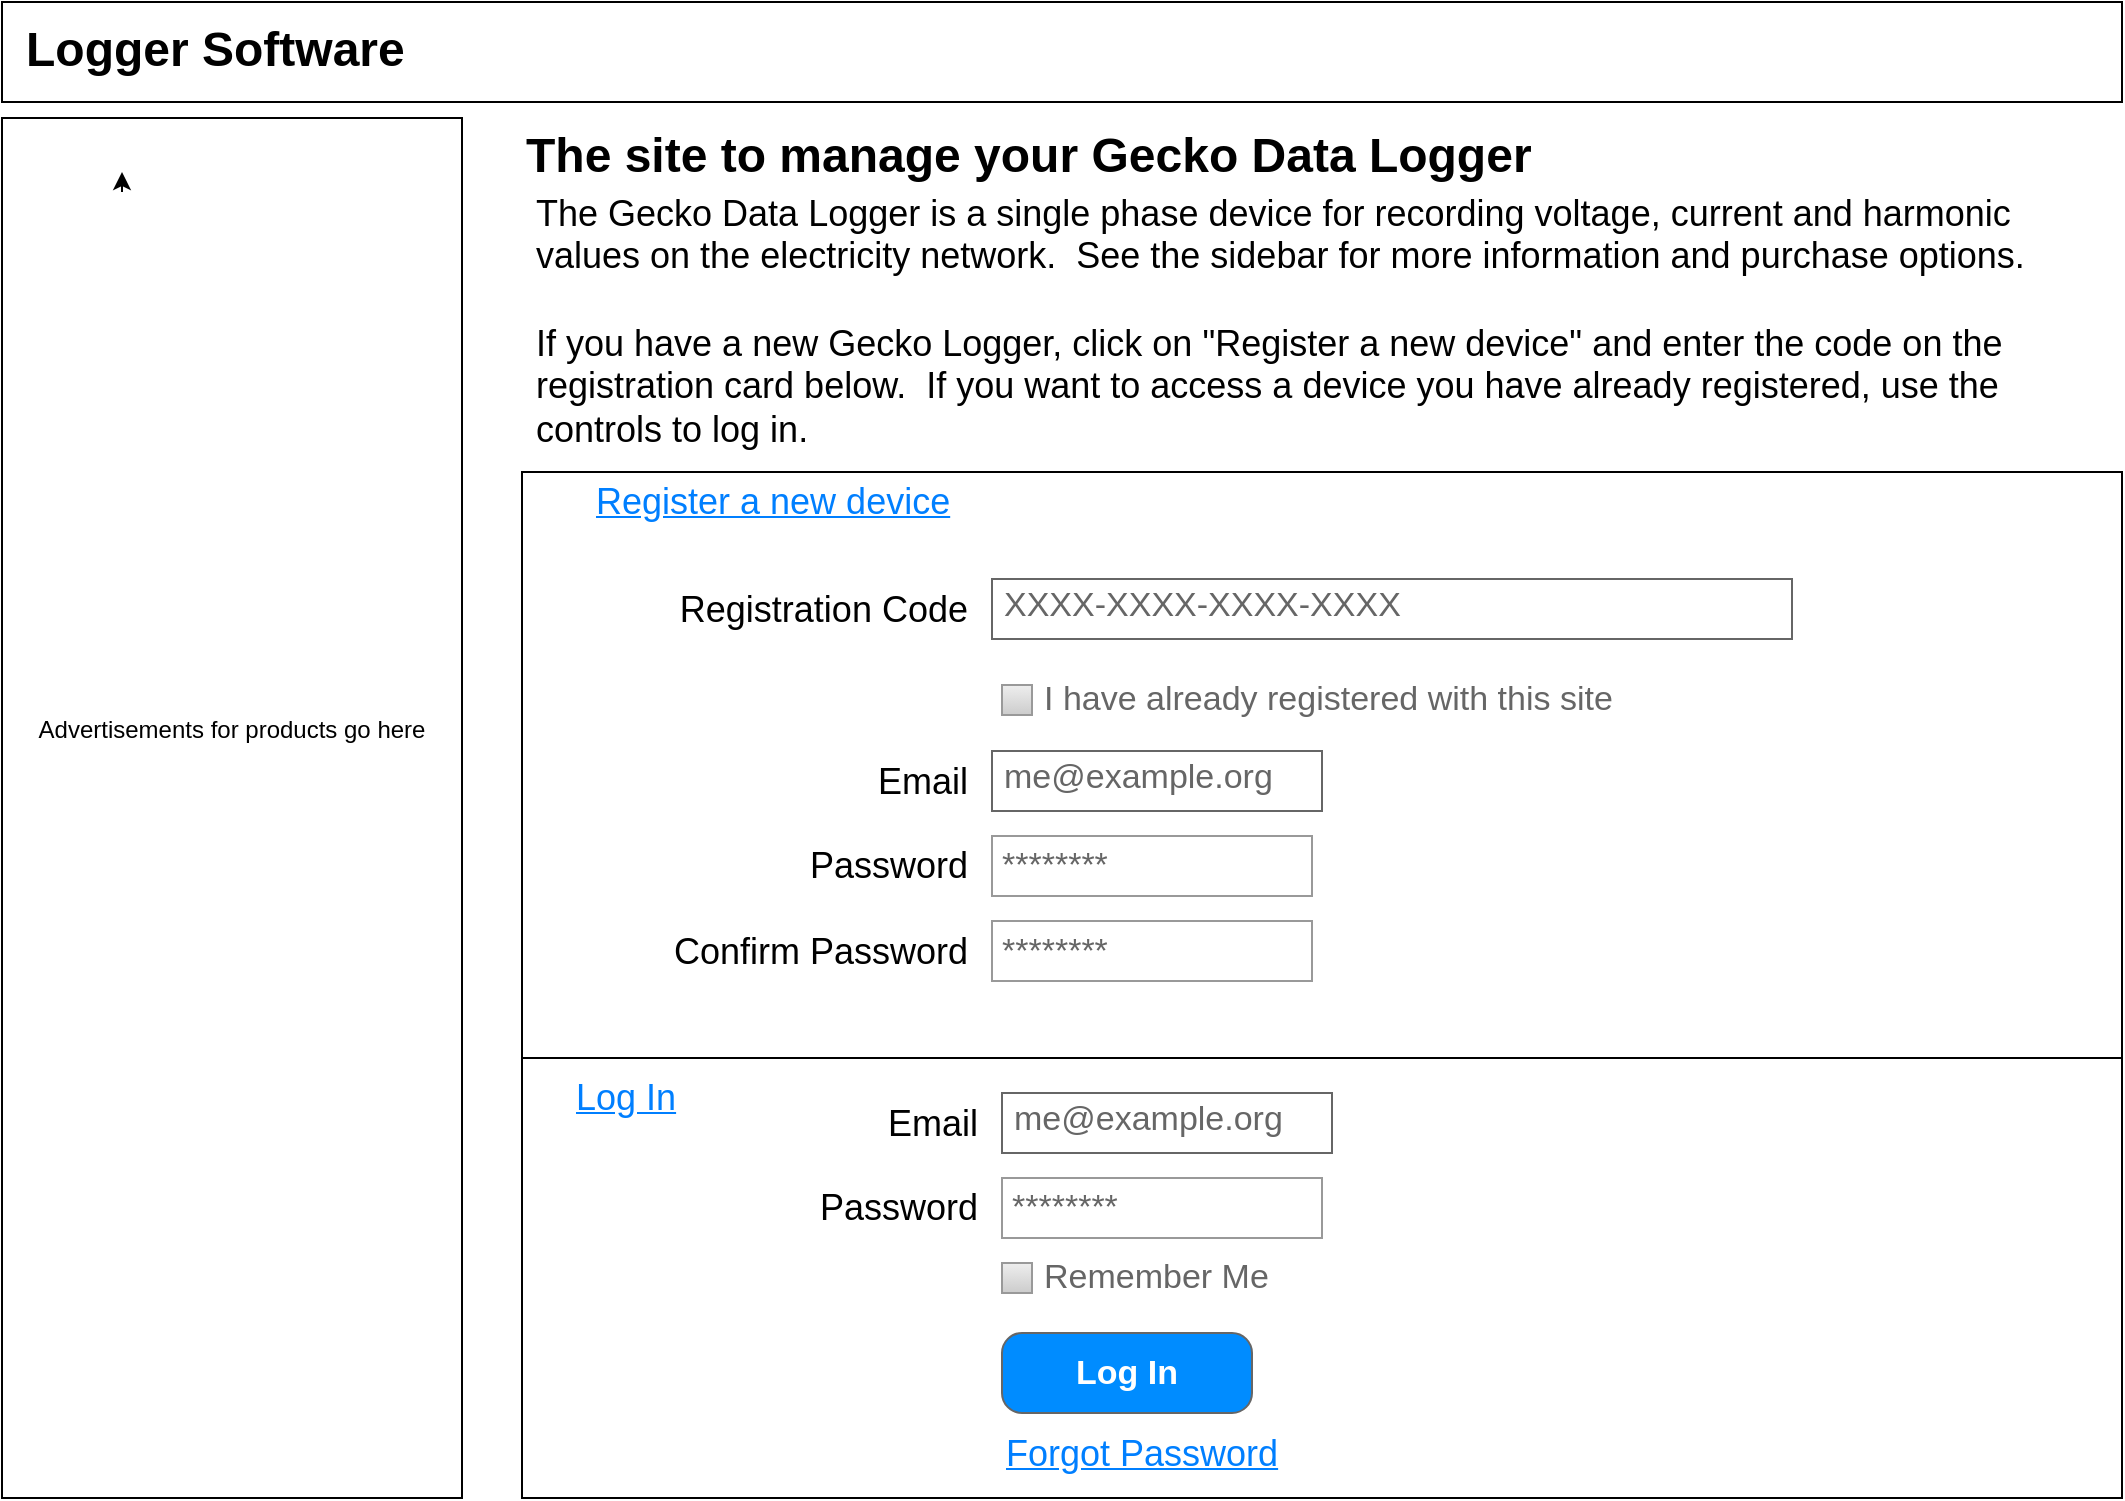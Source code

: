 <mxfile version="11.3.1" type="device" pages="1"><diagram name="Page-1" id="03018318-947c-dd8e-b7a3-06fadd420f32"><mxGraphModel dx="1168" dy="751" grid="1" gridSize="10" guides="1" tooltips="1" connect="1" arrows="1" fold="1" page="1" pageScale="1" pageWidth="1100" pageHeight="850" background="#ffffff" math="0" shadow="0"><root><mxCell id="0"/><mxCell id="1" parent="0"/><mxCell id="_OYw5kKvUsT4QwniaYHZ-56" value="" style="rounded=0;whiteSpace=wrap;html=1;fontSize=18;fontColor=#000000;align=left;" vertex="1" parent="1"><mxGeometry x="280" y="255" width="800" height="293" as="geometry"/></mxCell><mxCell id="_OYw5kKvUsT4QwniaYHZ-32" value="&lt;font color=&quot;#000000&quot;&gt;The Gecko Data Logger is a single phase device for recording voltage, current and harmonic values on the electricity network.&amp;nbsp; See the sidebar for more information and purchase options.&lt;br&gt;&lt;br&gt;If you have a new Gecko Logger, click on &quot;Register a new device&quot; and enter the code on the registration card below.&amp;nbsp; If you want to access a device you have already registered, use the controls to log in.&lt;br&gt;&lt;/font&gt;" style="text;html=1;strokeColor=none;fillColor=none;align=left;verticalAlign=middle;whiteSpace=wrap;rounded=0;fontSize=18;fontColor=#007FFF;" vertex="1" parent="1"><mxGeometry x="285" y="130" width="750" height="100" as="geometry"/></mxCell><mxCell id="_OYw5kKvUsT4QwniaYHZ-8" value="The site to manage your Gecko Data Logger" style="text;strokeColor=none;fillColor=none;html=1;fontSize=24;fontStyle=1;verticalAlign=middle;align=left;" vertex="1" parent="1"><mxGeometry x="280" y="77" width="535" height="40" as="geometry"/></mxCell><mxCell id="_OYw5kKvUsT4QwniaYHZ-51" value="" style="rounded=0;whiteSpace=wrap;html=1;fontSize=18;fontColor=#000000;align=left;" vertex="1" parent="1"><mxGeometry x="20" y="20" width="1060" height="50" as="geometry"/></mxCell><mxCell id="_OYw5kKvUsT4QwniaYHZ-50" value="" style="rounded=0;whiteSpace=wrap;html=1;fontSize=18;fontColor=#000000;align=left;" vertex="1" parent="1"><mxGeometry x="280" y="548" width="800" height="220" as="geometry"/></mxCell><mxCell id="_OYw5kKvUsT4QwniaYHZ-11" value="" style="rounded=0;whiteSpace=wrap;html=1;" vertex="1" parent="1"><mxGeometry x="20" y="78" width="230" height="690" as="geometry"/></mxCell><mxCell id="_OYw5kKvUsT4QwniaYHZ-12" value="Advertisements for products go here" style="text;html=1;strokeColor=none;fillColor=none;align=center;verticalAlign=middle;whiteSpace=wrap;rounded=0;" vertex="1" parent="1"><mxGeometry x="30" y="374" width="210" height="20" as="geometry"/></mxCell><mxCell id="_OYw5kKvUsT4QwniaYHZ-26" value="Log In" style="strokeWidth=1;shadow=0;dashed=0;align=center;html=1;shape=mxgraph.mockup.buttons.button;strokeColor=#666666;fontColor=#ffffff;mainText=;buttonStyle=round;fontSize=17;fontStyle=1;fillColor=#008cff;whiteSpace=wrap;" vertex="1" parent="1"><mxGeometry x="520" y="685.5" width="125" height="40" as="geometry"/></mxCell><mxCell id="_OYw5kKvUsT4QwniaYHZ-28" style="edgeStyle=orthogonalEdgeStyle;rounded=0;orthogonalLoop=1;jettySize=auto;html=1;exitX=0.5;exitY=1;exitDx=0;exitDy=0;" edge="1" parent="1" source="_OYw5kKvUsT4QwniaYHZ-12" target="_OYw5kKvUsT4QwniaYHZ-12"><mxGeometry relative="1" as="geometry"/></mxCell><mxCell id="_OYw5kKvUsT4QwniaYHZ-30" value="Register a new device" style="text;html=1;strokeColor=none;fillColor=none;align=left;verticalAlign=middle;whiteSpace=wrap;rounded=0;fontSize=18;fontStyle=4;fontColor=#007FFF;" vertex="1" parent="1"><mxGeometry x="315" y="259.5" width="200" height="20" as="geometry"/></mxCell><mxCell id="_OYw5kKvUsT4QwniaYHZ-36" value="XXXX-XXXX-XXXX-XXXX" style="strokeWidth=1;shadow=0;dashed=0;align=center;html=1;shape=mxgraph.mockup.text.textBox;fillColor=#ffffff;fontColor=#666666;align=left;fontSize=17;spacingLeft=4;spacingTop=-3;strokeColor=#666666;mainText=" vertex="1" parent="1"><mxGeometry x="515" y="308.5" width="400" height="30" as="geometry"/></mxCell><mxCell id="_OYw5kKvUsT4QwniaYHZ-37" value="Registration Code" style="text;html=1;strokeColor=none;fillColor=none;align=right;verticalAlign=middle;whiteSpace=wrap;rounded=0;fontSize=18;fontColor=#000000;" vertex="1" parent="1"><mxGeometry x="345" y="313.5" width="160" height="20" as="geometry"/></mxCell><mxCell id="_OYw5kKvUsT4QwniaYHZ-38" value="I have already registered with this site" style="strokeWidth=1;shadow=0;dashed=0;align=center;html=1;shape=mxgraph.mockup.forms.rrect;rSize=0;fillColor=#eeeeee;strokeColor=#999999;gradientColor=#cccccc;align=left;spacingLeft=4;fontSize=17;fontColor=#666666;labelPosition=right;" vertex="1" parent="1"><mxGeometry x="520" y="361.5" width="15" height="15" as="geometry"/></mxCell><mxCell id="_OYw5kKvUsT4QwniaYHZ-41" value="me@example.org" style="strokeWidth=1;shadow=0;dashed=0;align=center;html=1;shape=mxgraph.mockup.text.textBox;fillColor=#ffffff;fontColor=#666666;align=left;fontSize=17;spacingLeft=4;spacingTop=-3;strokeColor=#666666;mainText=" vertex="1" parent="1"><mxGeometry x="515" y="394.5" width="165" height="30" as="geometry"/></mxCell><mxCell id="_OYw5kKvUsT4QwniaYHZ-42" value="Email" style="text;html=1;strokeColor=none;fillColor=none;align=right;verticalAlign=middle;whiteSpace=wrap;rounded=0;fontSize=18;" vertex="1" parent="1"><mxGeometry x="465" y="399.5" width="40" height="20" as="geometry"/></mxCell><mxCell id="_OYw5kKvUsT4QwniaYHZ-43" value="********" style="strokeWidth=1;shadow=0;dashed=0;align=center;html=1;shape=mxgraph.mockup.forms.pwField;strokeColor=#999999;mainText=;align=left;fillColor=#ffffff;fontColor=#666666;fontSize=17;spacingLeft=3;" vertex="1" parent="1"><mxGeometry x="515" y="437" width="160" height="30" as="geometry"/></mxCell><mxCell id="_OYw5kKvUsT4QwniaYHZ-44" value="Password" style="text;html=1;strokeColor=none;fillColor=none;align=right;verticalAlign=middle;whiteSpace=wrap;rounded=0;fontSize=18;" vertex="1" parent="1"><mxGeometry x="420" y="442" width="85" height="20" as="geometry"/></mxCell><mxCell id="_OYw5kKvUsT4QwniaYHZ-45" value="Confirm Password" style="text;html=1;strokeColor=none;fillColor=none;align=right;verticalAlign=middle;whiteSpace=wrap;rounded=0;fontSize=18;" vertex="1" parent="1"><mxGeometry x="315" y="484.5" width="190" height="20" as="geometry"/></mxCell><mxCell id="_OYw5kKvUsT4QwniaYHZ-46" value="********" style="strokeWidth=1;shadow=0;dashed=0;align=center;html=1;shape=mxgraph.mockup.forms.pwField;strokeColor=#999999;mainText=;align=left;fillColor=#ffffff;fontColor=#666666;fontSize=17;spacingLeft=3;" vertex="1" parent="1"><mxGeometry x="515" y="479.5" width="160" height="30" as="geometry"/></mxCell><mxCell id="_OYw5kKvUsT4QwniaYHZ-54" style="edgeStyle=orthogonalEdgeStyle;rounded=0;orthogonalLoop=1;jettySize=auto;html=1;exitX=0;exitY=0.75;exitDx=0;exitDy=0;entryX=0;entryY=0.5;entryDx=0;entryDy=0;fontSize=18;fontColor=#000000;" edge="1" parent="1"><mxGeometry relative="1" as="geometry"><mxPoint x="80" y="115" as="sourcePoint"/><mxPoint x="80" y="105" as="targetPoint"/></mxGeometry></mxCell><mxCell id="_OYw5kKvUsT4QwniaYHZ-55" value="Logger Software" style="text;strokeColor=none;fillColor=none;html=1;fontSize=24;fontStyle=1;verticalAlign=middle;align=left;" vertex="1" parent="1"><mxGeometry x="30" y="24" width="430" height="40" as="geometry"/></mxCell><mxCell id="_OYw5kKvUsT4QwniaYHZ-57" value="Email" style="text;html=1;strokeColor=none;fillColor=none;align=right;verticalAlign=middle;whiteSpace=wrap;rounded=0;fontSize=18;" vertex="1" parent="1"><mxGeometry x="470" y="570.5" width="40" height="20" as="geometry"/></mxCell><mxCell id="_OYw5kKvUsT4QwniaYHZ-58" value="Password" style="text;html=1;strokeColor=none;fillColor=none;align=right;verticalAlign=middle;whiteSpace=wrap;rounded=0;fontSize=18;" vertex="1" parent="1"><mxGeometry x="425" y="613" width="85" height="20" as="geometry"/></mxCell><mxCell id="_OYw5kKvUsT4QwniaYHZ-59" value="********" style="strokeWidth=1;shadow=0;dashed=0;align=center;html=1;shape=mxgraph.mockup.forms.pwField;strokeColor=#999999;mainText=;align=left;fillColor=#ffffff;fontColor=#666666;fontSize=17;spacingLeft=3;" vertex="1" parent="1"><mxGeometry x="520" y="608" width="160" height="30" as="geometry"/></mxCell><mxCell id="_OYw5kKvUsT4QwniaYHZ-60" value="me@example.org" style="strokeWidth=1;shadow=0;dashed=0;align=center;html=1;shape=mxgraph.mockup.text.textBox;fillColor=#ffffff;fontColor=#666666;align=left;fontSize=17;spacingLeft=4;spacingTop=-3;strokeColor=#666666;mainText=" vertex="1" parent="1"><mxGeometry x="520" y="565.5" width="165" height="30" as="geometry"/></mxCell><mxCell id="_OYw5kKvUsT4QwniaYHZ-63" value="Log In" style="text;html=1;strokeColor=none;fillColor=none;align=left;verticalAlign=middle;whiteSpace=wrap;rounded=0;fontSize=18;fontStyle=4;fontColor=#007FFF;" vertex="1" parent="1"><mxGeometry x="305" y="558" width="200" height="20" as="geometry"/></mxCell><mxCell id="_OYw5kKvUsT4QwniaYHZ-64" value="Remember Me" style="strokeWidth=1;shadow=0;dashed=0;align=center;html=1;shape=mxgraph.mockup.forms.rrect;rSize=0;fillColor=#eeeeee;strokeColor=#999999;gradientColor=#cccccc;align=left;spacingLeft=4;fontSize=17;fontColor=#666666;labelPosition=right;" vertex="1" parent="1"><mxGeometry x="520" y="650.5" width="15" height="15" as="geometry"/></mxCell><mxCell id="_OYw5kKvUsT4QwniaYHZ-65" value="Forgot Password" style="text;html=1;strokeColor=none;fillColor=none;align=left;verticalAlign=middle;whiteSpace=wrap;rounded=0;fontSize=18;fontStyle=4;fontColor=#007FFF;" vertex="1" parent="1"><mxGeometry x="520" y="735.5" width="200" height="20" as="geometry"/></mxCell></root></mxGraphModel></diagram></mxfile>